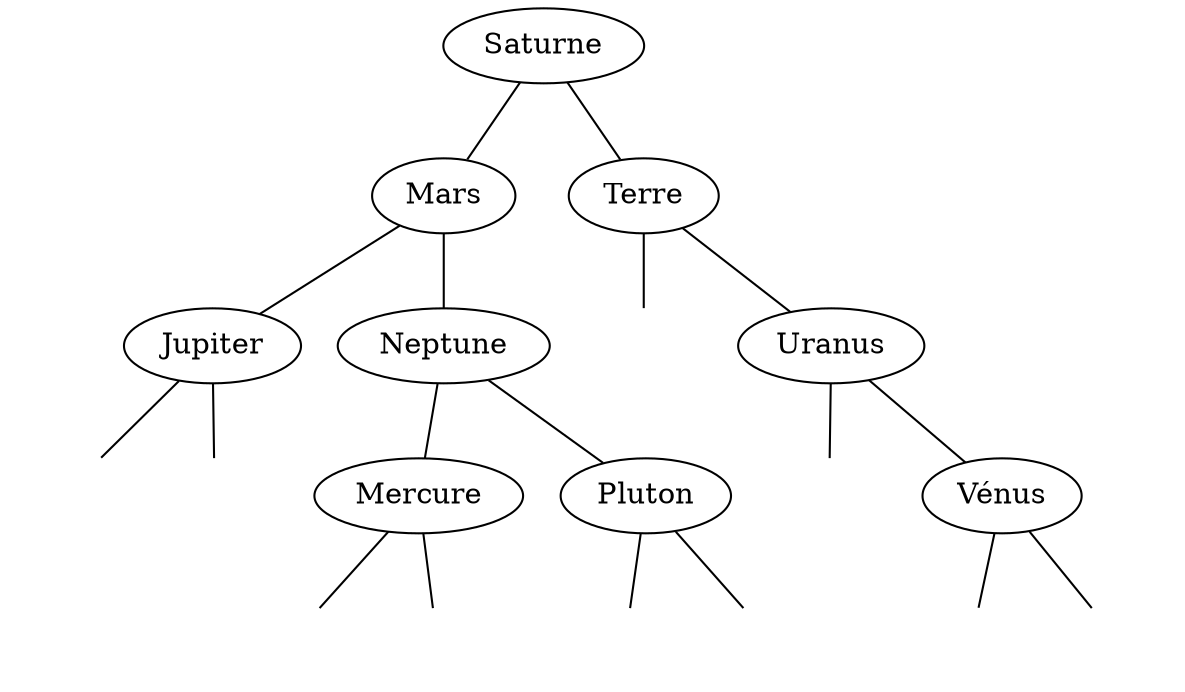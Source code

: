 graph arbre {
	0[label=Saturne];
	1[label=Mars];
	0 -- 1;
	6[label=Terre];
	0 -- 6;
	2[label=Jupiter];
	1 -- 2;
	3[label=Neptune];
	1 -- 3;
	15[shape="plaintext", label=""];
	6 -- 15;
	7[label=Uranus];
	6 -- 7;
	9[shape="plaintext", label=""];
	2 -- 9;
	10[shape="plaintext", label=""];
	2 -- 10;
	4[label=Mercure];
	3 -- 4;
	5[label=Pluton];
	3 -- 5;
	16[shape="plaintext", label=""];
	7 -- 16;
	8[label=Vénus];
	7 -- 8;
	11[shape="plaintext", label=""];
	4 -- 11;
	12[shape="plaintext", label=""];
	4 -- 12;
	13[shape="plaintext", label=""];
	5 -- 13;
	14[shape="plaintext", label=""];
	5 -- 14;
	17[shape="plaintext", label=""];
	8 -- 17;
	18[shape="plaintext", label=""];
	8 -- 18;
}
